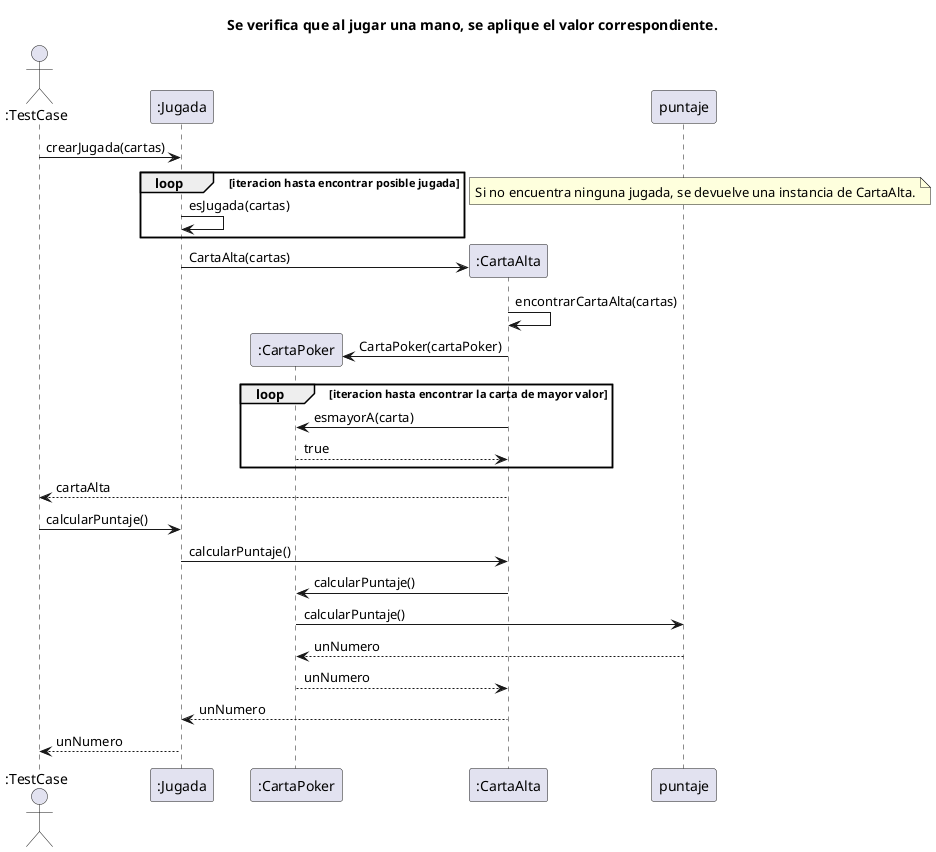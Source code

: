 @startuml
'https://plantuml.com/sequence-diagram

title Se verifica que al jugar una mano, se aplique el valor correspondiente.

actor ":TestCase" as user
participant ":Jugada" as jugada
participant ":CartaPoker" as cartaPoker
participant ":CartaAlta" as cartaAlta

user -> jugada: crearJugada(cartas)
    loop iteracion hasta encontrar posible jugada
        jugada -> jugada: esJugada(cartas)
    end
    note left
        Si no encuentra ninguna jugada, se devuelve una instancia de CartaAlta.
    end note
    jugada -> cartaAlta**: CartaAlta(cartas)
        cartaAlta -> cartaAlta: encontrarCartaAlta(cartas)
            cartaAlta -> cartaPoker**: CartaPoker(cartaPoker)
            loop iteracion hasta encontrar la carta de mayor valor
                cartaAlta -> cartaPoker: esmayorA(carta)
                cartaPoker --> cartaAlta: true
            end
cartaAlta --> user: cartaAlta

user -> jugada: calcularPuntaje()
    jugada -> cartaAlta: calcularPuntaje()
        cartaAlta -> cartaPoker: calcularPuntaje()
            cartaPoker -> puntaje: calcularPuntaje()
            puntaje --> cartaPoker: unNumero
        cartaPoker --> cartaAlta: unNumero
    cartaAlta --> jugada: unNumero
jugada --> user: unNumero
@enduml